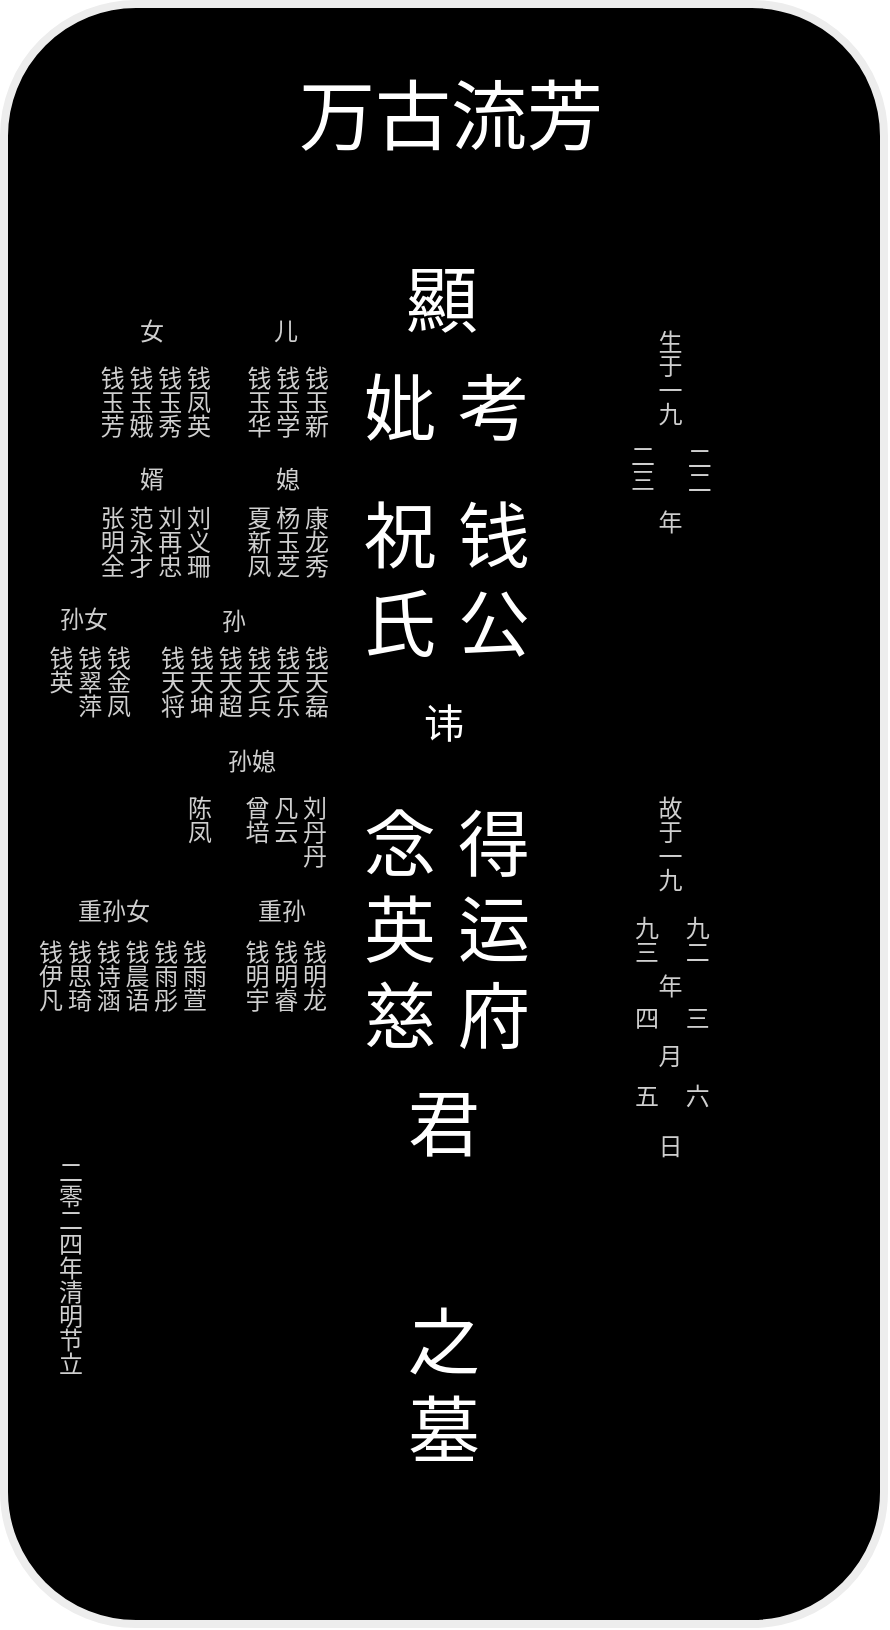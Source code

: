 <mxfile version="24.0.1" type="github">
  <diagram name="第 1 页" id="MNywwxt7ipv-9OJ9WlIs">
    <mxGraphModel dx="566" dy="472" grid="1" gridSize="10" guides="1" tooltips="1" connect="1" arrows="1" fold="1" page="1" pageScale="1" pageWidth="827" pageHeight="1169" math="0" shadow="0">
      <root>
        <mxCell id="0" />
        <mxCell id="1" parent="0" />
        <mxCell id="CCbUnysR11grN2LdFYzp-56" value="" style="rounded=1;whiteSpace=wrap;html=1;labelBackgroundColor=#000000;fillColor=#000000;movable=1;resizable=1;rotatable=1;deletable=1;editable=1;locked=0;connectable=1;strokeColor=#EDEDED;fillStyle=auto;gradientColor=none;strokeWidth=4;shadow=0;textShadow=0;" vertex="1" parent="1">
          <mxGeometry x="210" y="30" width="440" height="810" as="geometry" />
        </mxCell>
        <mxCell id="CCbUnysR11grN2LdFYzp-1" value="女" style="text;html=1;align=center;verticalAlign=middle;whiteSpace=wrap;rounded=0;fontColor=#CFCFCF;opacity=10;" vertex="1" parent="1">
          <mxGeometry x="264" y="184" width="40" height="20" as="geometry" />
        </mxCell>
        <mxCell id="CCbUnysR11grN2LdFYzp-2" value="儿" style="text;html=1;align=center;verticalAlign=middle;whiteSpace=wrap;rounded=0;fontColor=#CFCFCF;opacity=10;" vertex="1" parent="1">
          <mxGeometry x="331" y="184" width="40" height="20" as="geometry" />
        </mxCell>
        <mxCell id="CCbUnysR11grN2LdFYzp-3" value="钱玉新&lt;div style=&quot;font-size: 12px;&quot;&gt;钱玉学&lt;/div&gt;&lt;div style=&quot;font-size: 12px;&quot;&gt;钱玉华&lt;/div&gt;" style="text;html=1;align=right;verticalAlign=top;whiteSpace=wrap;rounded=0;textDirection=vertical-rl;spacingTop=0;spacing=2;fontSize=12;spacingBottom=0;fontColor=#CFCFCF;opacity=10;" vertex="1" parent="1">
          <mxGeometry x="333" y="204" width="40" height="50" as="geometry" />
        </mxCell>
        <mxCell id="CCbUnysR11grN2LdFYzp-5" value="钱凤英&lt;div&gt;钱玉秀&lt;/div&gt;&lt;div&gt;钱玉娥&lt;/div&gt;&lt;div&gt;钱玉芳&lt;/div&gt;" style="text;html=1;align=right;verticalAlign=top;whiteSpace=wrap;rounded=0;textDirection=vertical-rl;spacingTop=0;spacing=2;fontSize=12;spacingBottom=0;fontColor=#CFCFCF;opacity=10;" vertex="1" parent="1">
          <mxGeometry x="274" y="204" width="40" height="50" as="geometry" />
        </mxCell>
        <mxCell id="CCbUnysR11grN2LdFYzp-6" value="媳" style="text;html=1;align=center;verticalAlign=middle;whiteSpace=wrap;rounded=0;fontColor=#CFCFCF;opacity=10;" vertex="1" parent="1">
          <mxGeometry x="332" y="255" width="40" height="25" as="geometry" />
        </mxCell>
        <mxCell id="CCbUnysR11grN2LdFYzp-7" value="康龙秀&lt;div&gt;杨玉芝&lt;/div&gt;&lt;div&gt;夏新凤&lt;/div&gt;" style="text;html=1;align=right;verticalAlign=top;whiteSpace=wrap;rounded=0;textDirection=vertical-rl;spacingTop=0;spacing=2;fontSize=12;spacingBottom=0;fontColor=#CFCFCF;opacity=10;" vertex="1" parent="1">
          <mxGeometry x="323" y="274" width="50" height="50" as="geometry" />
        </mxCell>
        <mxCell id="CCbUnysR11grN2LdFYzp-8" value="刘义珊&lt;div&gt;刘再忠&lt;/div&gt;&lt;div&gt;范永才&lt;/div&gt;&lt;div&gt;张明全&lt;/div&gt;" style="text;html=1;align=right;verticalAlign=top;whiteSpace=wrap;rounded=0;textDirection=vertical-rl;spacingTop=0;spacing=2;fontSize=12;spacingBottom=0;fontColor=#CFCFCF;opacity=10;" vertex="1" parent="1">
          <mxGeometry x="264" y="274" width="50" height="50" as="geometry" />
        </mxCell>
        <mxCell id="CCbUnysR11grN2LdFYzp-9" value="婿" style="text;html=1;align=center;verticalAlign=middle;whiteSpace=wrap;rounded=0;fontColor=#CFCFCF;opacity=10;" vertex="1" parent="1">
          <mxGeometry x="264" y="257.5" width="40" height="20" as="geometry" />
        </mxCell>
        <mxCell id="CCbUnysR11grN2LdFYzp-10" value="孙" style="text;html=1;align=right;verticalAlign=middle;whiteSpace=wrap;rounded=0;fontColor=#CFCFCF;opacity=10;" vertex="1" parent="1">
          <mxGeometry x="293" y="329" width="40" height="20" as="geometry" />
        </mxCell>
        <mxCell id="CCbUnysR11grN2LdFYzp-11" value="钱天磊&lt;div&gt;钱天乐&lt;/div&gt;&lt;div&gt;钱天兵&lt;/div&gt;&lt;div&gt;钱天超&lt;/div&gt;&lt;div&gt;钱天坤&lt;/div&gt;&lt;div&gt;钱天将&lt;/div&gt;" style="text;html=1;align=right;verticalAlign=top;whiteSpace=wrap;rounded=0;textDirection=vertical-rl;spacingTop=0;spacing=2;fontSize=12;spacingBottom=0;fontColor=#CFCFCF;opacity=10;" vertex="1" parent="1">
          <mxGeometry x="283" y="344" width="90" height="50" as="geometry" />
        </mxCell>
        <mxCell id="CCbUnysR11grN2LdFYzp-12" value="孙女" style="text;html=1;align=right;verticalAlign=middle;whiteSpace=wrap;rounded=0;fontColor=#CFCFCF;opacity=10;" vertex="1" parent="1">
          <mxGeometry x="229" y="328" width="35" height="20" as="geometry" />
        </mxCell>
        <mxCell id="CCbUnysR11grN2LdFYzp-13" value="钱金凤&lt;div&gt;钱翠萍&lt;br&gt;&lt;div&gt;钱英&lt;/div&gt;&lt;/div&gt;" style="text;html=1;align=right;verticalAlign=top;whiteSpace=wrap;rounded=0;textDirection=vertical-rl;spacingTop=0;spacing=2;fontSize=12;spacingBottom=0;fontColor=#CFCFCF;opacity=10;" vertex="1" parent="1">
          <mxGeometry x="219" y="344" width="55" height="50" as="geometry" />
        </mxCell>
        <mxCell id="CCbUnysR11grN2LdFYzp-15" value="孙媳" style="text;html=1;align=right;verticalAlign=middle;whiteSpace=wrap;rounded=0;fontColor=#CFCFCF;opacity=10;" vertex="1" parent="1">
          <mxGeometry x="308" y="399" width="40" height="20" as="geometry" />
        </mxCell>
        <mxCell id="CCbUnysR11grN2LdFYzp-16" value="&lt;div&gt;刘丹丹&lt;/div&gt;&lt;div&gt;凡云&lt;/div&gt;&lt;div&gt;曾培&lt;/div&gt;&lt;div&gt;&lt;br&gt;&lt;/div&gt;&lt;div&gt;陈凤&lt;/div&gt;&lt;div&gt;&lt;br&gt;&lt;/div&gt;" style="text;html=1;align=right;verticalAlign=top;whiteSpace=wrap;rounded=0;textDirection=vertical-rl;spacingTop=0;spacing=2;fontSize=12;spacingBottom=0;fontColor=#CFCFCF;opacity=10;" vertex="1" parent="1">
          <mxGeometry x="272" y="419" width="100" height="43" as="geometry" />
        </mxCell>
        <mxCell id="CCbUnysR11grN2LdFYzp-17" value="重孙" style="text;html=1;align=right;verticalAlign=middle;whiteSpace=wrap;rounded=0;fontColor=#CFCFCF;opacity=10;" vertex="1" parent="1">
          <mxGeometry x="323" y="474" width="40" height="20" as="geometry" />
        </mxCell>
        <mxCell id="CCbUnysR11grN2LdFYzp-18" value="钱明龙&lt;div&gt;钱明睿&lt;/div&gt;&lt;div&gt;钱明宇&lt;/div&gt;" style="text;html=1;align=right;verticalAlign=top;whiteSpace=wrap;rounded=0;textDirection=vertical-rl;spacingTop=0;spacing=2;fontSize=12;spacingBottom=0;fontColor=#CFCFCF;opacity=10;" vertex="1" parent="1">
          <mxGeometry x="313" y="491" width="59" height="50" as="geometry" />
        </mxCell>
        <mxCell id="CCbUnysR11grN2LdFYzp-19" value="重孙女" style="text;html=1;align=right;verticalAlign=middle;whiteSpace=wrap;rounded=0;fontColor=#CFCFCF;opacity=10;" vertex="1" parent="1">
          <mxGeometry x="245" y="474" width="40" height="20" as="geometry" />
        </mxCell>
        <mxCell id="CCbUnysR11grN2LdFYzp-20" value="钱雨萱&lt;div&gt;钱雨彤&lt;/div&gt;&lt;div&gt;钱晨语&lt;/div&gt;&lt;div&gt;钱诗涵&lt;/div&gt;&lt;div&gt;钱思琦&lt;/div&gt;&lt;div&gt;钱伊凡&lt;/div&gt;" style="text;html=1;align=right;verticalAlign=top;whiteSpace=wrap;rounded=0;textDirection=vertical-rl;spacingTop=0;spacing=2;fontSize=12;spacingBottom=0;fontColor=#CFCFCF;opacity=10;" vertex="1" parent="1">
          <mxGeometry x="218" y="491" width="94" height="50" as="geometry" />
        </mxCell>
        <mxCell id="CCbUnysR11grN2LdFYzp-21" value="&lt;font style=&quot;font-size: 36px;&quot;&gt;顯&lt;/font&gt;" style="text;html=1;align=center;verticalAlign=middle;whiteSpace=wrap;rounded=0;fontColor=#FFFFFF;opacity=10;fontSize=36;" vertex="1" parent="1">
          <mxGeometry x="399" y="163" width="60" height="30" as="geometry" />
        </mxCell>
        <mxCell id="CCbUnysR11grN2LdFYzp-29" value="&lt;font style=&quot;font-size: 20px;&quot;&gt;讳&lt;/font&gt;" style="text;html=1;align=center;verticalAlign=middle;whiteSpace=wrap;rounded=0;fontColor=#FFFFFF;opacity=10;" vertex="1" parent="1">
          <mxGeometry x="410" y="372" width="40" height="34" as="geometry" />
        </mxCell>
        <mxCell id="CCbUnysR11grN2LdFYzp-33" value="&lt;font style=&quot;font-size: 36px;&quot;&gt;之墓&lt;/font&gt;" style="text;html=1;align=center;verticalAlign=middle;whiteSpace=wrap;rounded=0;fontColor=#FFFFFF;opacity=10;fontSize=36;" vertex="1" parent="1">
          <mxGeometry x="410" y="675" width="40" height="91" as="geometry" />
        </mxCell>
        <mxCell id="CCbUnysR11grN2LdFYzp-54" value="&lt;font style=&quot;font-size: 38px;&quot;&gt;&lt;font style=&quot;font-size: 38px;&quot;&gt;万古&lt;/font&gt;&lt;font style=&quot;font-size: 38px;&quot;&gt;流芳&lt;/font&gt;&lt;/font&gt;" style="text;html=1;align=center;verticalAlign=middle;whiteSpace=wrap;rounded=0;fontColor=#FFFFFF;opacity=10;fontSize=38;" vertex="1" parent="1">
          <mxGeometry x="351" y="72" width="165" height="30" as="geometry" />
        </mxCell>
        <mxCell id="CCbUnysR11grN2LdFYzp-22" value="&lt;font style=&quot;font-size: 36px;&quot;&gt;考&lt;/font&gt;" style="text;html=1;align=center;verticalAlign=middle;whiteSpace=wrap;rounded=0;fontColor=#FFFFFF;opacity=10;fontSize=36;" vertex="1" parent="1">
          <mxGeometry x="435" y="215" width="40" height="34" as="geometry" />
        </mxCell>
        <mxCell id="CCbUnysR11grN2LdFYzp-27" value="&lt;font style=&quot;font-size: 36px;&quot;&gt;钱公&lt;/font&gt;" style="text;html=1;align=center;verticalAlign=middle;whiteSpace=wrap;rounded=0;fontColor=#FFFFFF;opacity=10;fontSize=36;" vertex="1" parent="1">
          <mxGeometry x="435" y="301" width="40" height="34" as="geometry" />
        </mxCell>
        <mxCell id="CCbUnysR11grN2LdFYzp-23" value="&lt;span style=&quot;font-size: 36px;&quot;&gt;妣&lt;/span&gt;" style="text;html=1;align=center;verticalAlign=middle;whiteSpace=wrap;rounded=0;fontColor=#FFFFFF;opacity=10;fontSize=36;" vertex="1" parent="1">
          <mxGeometry x="388" y="215" width="40" height="34" as="geometry" />
        </mxCell>
        <mxCell id="CCbUnysR11grN2LdFYzp-28" value="&lt;font style=&quot;font-size: 36px;&quot;&gt;祝氏&lt;/font&gt;" style="text;html=1;align=center;verticalAlign=middle;whiteSpace=wrap;rounded=0;fontColor=#FFFFFF;opacity=10;fontSize=36;" vertex="1" parent="1">
          <mxGeometry x="388" y="301" width="40" height="34" as="geometry" />
        </mxCell>
        <mxCell id="CCbUnysR11grN2LdFYzp-55" value="二零二四年清明节立" style="text;html=1;align=right;verticalAlign=middle;whiteSpace=wrap;rounded=0;textDirection=vertical-rl;fontColor=#CFCFCF;opacity=10;" vertex="1" parent="1">
          <mxGeometry x="230" y="603" width="20" height="117" as="geometry" />
        </mxCell>
        <mxCell id="CCbUnysR11grN2LdFYzp-34" value="生于一九" style="text;html=1;align=center;verticalAlign=top;whiteSpace=wrap;rounded=0;textDirection=vertical-rl;fontColor=#CFCFCF;opacity=10;" vertex="1" parent="1">
          <mxGeometry x="521" y="186" width="40" height="60" as="geometry" />
        </mxCell>
        <mxCell id="CCbUnysR11grN2LdFYzp-35" value="二三" style="text;html=1;align=right;verticalAlign=top;whiteSpace=wrap;rounded=0;textDirection=vertical-rl;fontColor=#CFCFCF;opacity=10;" vertex="1" parent="1">
          <mxGeometry x="514" y="243" width="22" height="41" as="geometry" />
        </mxCell>
        <mxCell id="CCbUnysR11grN2LdFYzp-36" value="二二" style="text;html=1;align=left;verticalAlign=top;whiteSpace=wrap;rounded=0;textDirection=vertical-rl;fontColor=#CFCFCF;opacity=10;" vertex="1" parent="1">
          <mxGeometry x="547" y="244" width="22" height="41" as="geometry" />
        </mxCell>
        <mxCell id="CCbUnysR11grN2LdFYzp-37" value="年" style="text;html=1;align=center;verticalAlign=top;whiteSpace=wrap;rounded=0;textDirection=vertical-rl;fontColor=#CFCFCF;opacity=10;" vertex="1" parent="1">
          <mxGeometry x="521" y="276" width="40" height="25" as="geometry" />
        </mxCell>
        <mxCell id="CCbUnysR11grN2LdFYzp-57" value="" style="group" vertex="1" connectable="0" parent="1">
          <mxGeometry x="516" y="419" width="50" height="194" as="geometry" />
        </mxCell>
        <mxCell id="CCbUnysR11grN2LdFYzp-38" value="故于一九" style="text;html=1;align=center;verticalAlign=top;whiteSpace=wrap;rounded=0;textDirection=vertical-rl;fontColor=#CFCFCF;opacity=10;" vertex="1" parent="CCbUnysR11grN2LdFYzp-57">
          <mxGeometry x="5" width="40" height="60" as="geometry" />
        </mxCell>
        <mxCell id="CCbUnysR11grN2LdFYzp-41" value="年" style="text;html=1;align=center;verticalAlign=top;whiteSpace=wrap;rounded=0;textDirection=vertical-rl;fontColor=#CFCFCF;opacity=10;" vertex="1" parent="CCbUnysR11grN2LdFYzp-57">
          <mxGeometry x="5" y="89" width="40" height="25" as="geometry" />
        </mxCell>
        <mxCell id="CCbUnysR11grN2LdFYzp-44" value="月" style="text;html=1;align=center;verticalAlign=top;whiteSpace=wrap;rounded=0;textDirection=vertical-rl;fontColor=#CFCFCF;opacity=10;" vertex="1" parent="CCbUnysR11grN2LdFYzp-57">
          <mxGeometry x="5" y="124" width="40" height="25" as="geometry" />
        </mxCell>
        <mxCell id="CCbUnysR11grN2LdFYzp-48" value="日" style="text;html=1;align=center;verticalAlign=top;whiteSpace=wrap;rounded=0;textDirection=vertical-rl;fontColor=#CFCFCF;opacity=10;" vertex="1" parent="CCbUnysR11grN2LdFYzp-57">
          <mxGeometry x="5" y="169" width="40" height="25" as="geometry" />
        </mxCell>
        <mxCell id="CCbUnysR11grN2LdFYzp-49" value="" style="group;fontColor=#CFCFCF;opacity=10;" vertex="1" connectable="0" parent="CCbUnysR11grN2LdFYzp-57">
          <mxGeometry y="60" width="22" height="111" as="geometry" />
        </mxCell>
        <mxCell id="CCbUnysR11grN2LdFYzp-39" value="九三" style="text;html=1;align=right;verticalAlign=top;whiteSpace=wrap;rounded=0;textDirection=vertical-rl;fontColor=#CFCFCF;opacity=10;" vertex="1" parent="CCbUnysR11grN2LdFYzp-49">
          <mxGeometry width="22" height="41" as="geometry" />
        </mxCell>
        <mxCell id="CCbUnysR11grN2LdFYzp-42" value="四" style="text;html=1;align=right;verticalAlign=top;whiteSpace=wrap;rounded=0;textDirection=vertical-rl;fontColor=#CFCFCF;opacity=10;" vertex="1" parent="CCbUnysR11grN2LdFYzp-49">
          <mxGeometry x="2" y="44.5" width="20" height="25.5" as="geometry" />
        </mxCell>
        <mxCell id="CCbUnysR11grN2LdFYzp-45" value="五" style="text;html=1;align=right;verticalAlign=top;whiteSpace=wrap;rounded=0;textDirection=vertical-rl;fontColor=#CFCFCF;opacity=10;" vertex="1" parent="CCbUnysR11grN2LdFYzp-49">
          <mxGeometry x="2" y="83.5" width="20" height="24.5" as="geometry" />
        </mxCell>
        <mxCell id="CCbUnysR11grN2LdFYzp-50" value="" style="group;fontColor=#CFCFCF;opacity=10;" vertex="1" connectable="0" parent="CCbUnysR11grN2LdFYzp-57">
          <mxGeometry x="30" y="60" width="20" height="113" as="geometry" />
        </mxCell>
        <mxCell id="CCbUnysR11grN2LdFYzp-40" value="九二" style="text;html=1;align=left;verticalAlign=top;whiteSpace=wrap;rounded=0;textDirection=vertical-rl;fontColor=#CFCFCF;opacity=10;" vertex="1" parent="CCbUnysR11grN2LdFYzp-50">
          <mxGeometry width="20" height="41" as="geometry" />
        </mxCell>
        <mxCell id="CCbUnysR11grN2LdFYzp-43" value="三" style="text;html=1;align=left;verticalAlign=top;whiteSpace=wrap;rounded=0;textDirection=vertical-rl;fontColor=#CFCFCF;opacity=10;" vertex="1" parent="CCbUnysR11grN2LdFYzp-50">
          <mxGeometry y="45" width="20" height="26" as="geometry" />
        </mxCell>
        <mxCell id="CCbUnysR11grN2LdFYzp-47" value="六" style="text;html=1;align=left;verticalAlign=top;whiteSpace=wrap;rounded=0;textDirection=vertical-rl;fontColor=#CFCFCF;opacity=10;" vertex="1" parent="CCbUnysR11grN2LdFYzp-50">
          <mxGeometry y="84" width="20" height="26" as="geometry" />
        </mxCell>
        <mxCell id="CCbUnysR11grN2LdFYzp-58" value="" style="group" vertex="1" connectable="0" parent="1">
          <mxGeometry x="388" y="463" width="87" height="127" as="geometry" />
        </mxCell>
        <mxCell id="CCbUnysR11grN2LdFYzp-32" value="&lt;font style=&quot;font-size: 36px;&quot;&gt;君&lt;/font&gt;" style="text;html=1;align=center;verticalAlign=middle;whiteSpace=wrap;rounded=0;fontColor=#FFFFFF;opacity=10;fontSize=36;" vertex="1" parent="CCbUnysR11grN2LdFYzp-58">
          <mxGeometry x="22" y="110" width="40" height="34" as="geometry" />
        </mxCell>
        <mxCell id="CCbUnysR11grN2LdFYzp-31" value="&lt;span style=&quot;font-size: 36px;&quot;&gt;得运府&lt;/span&gt;" style="text;html=1;align=center;verticalAlign=middle;whiteSpace=wrap;rounded=0;fontColor=#FFFFFF;opacity=10;fontSize=36;" vertex="1" parent="CCbUnysR11grN2LdFYzp-58">
          <mxGeometry x="47" width="40" height="60" as="geometry" />
        </mxCell>
        <mxCell id="CCbUnysR11grN2LdFYzp-30" value="&lt;span style=&quot;font-size: 36px; background-color: initial;&quot;&gt;念英慈&lt;/span&gt;" style="text;html=1;align=center;verticalAlign=middle;whiteSpace=wrap;rounded=0;fontColor=#FFFFFF;opacity=10;fontSize=36;" vertex="1" parent="CCbUnysR11grN2LdFYzp-58">
          <mxGeometry width="40" height="60" as="geometry" />
        </mxCell>
      </root>
    </mxGraphModel>
  </diagram>
</mxfile>

